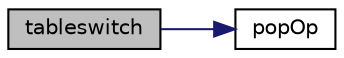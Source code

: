 digraph "tableswitch"
{
 // INTERACTIVE_SVG=YES
  edge [fontname="Helvetica",fontsize="10",labelfontname="Helvetica",labelfontsize="10"];
  node [fontname="Helvetica",fontsize="10",shape=record];
  rankdir="LR";
  Node3635 [label="tableswitch",height=0.2,width=0.4,color="black", fillcolor="grey75", style="filled", fontcolor="black"];
  Node3635 -> Node3636 [color="midnightblue",fontsize="10",style="solid",fontname="Helvetica"];
  Node3636 [label="popOp",height=0.2,width=0.4,color="black", fillcolor="white", style="filled",URL="$frame_8c.html#a3670f378856724ca85ced056e6bfc5c4"];
}
